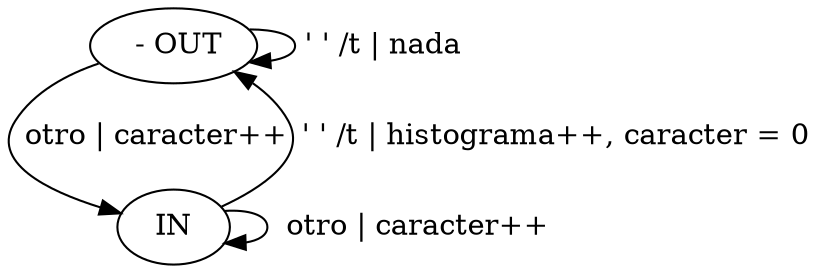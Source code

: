 digraph Histograma {
    1 [label=" - OUT"];
    2 [label="IN"];
    

    1 -> 1 [label=" ' ' /t | nada"];
    1 -> 2 [label=" otro | caracter++"];
    2 -> 1 [label=" ' ' /t | histograma++, caracter = 0"];
    2 -> 2 [label = "  otro | caracter++"]
}